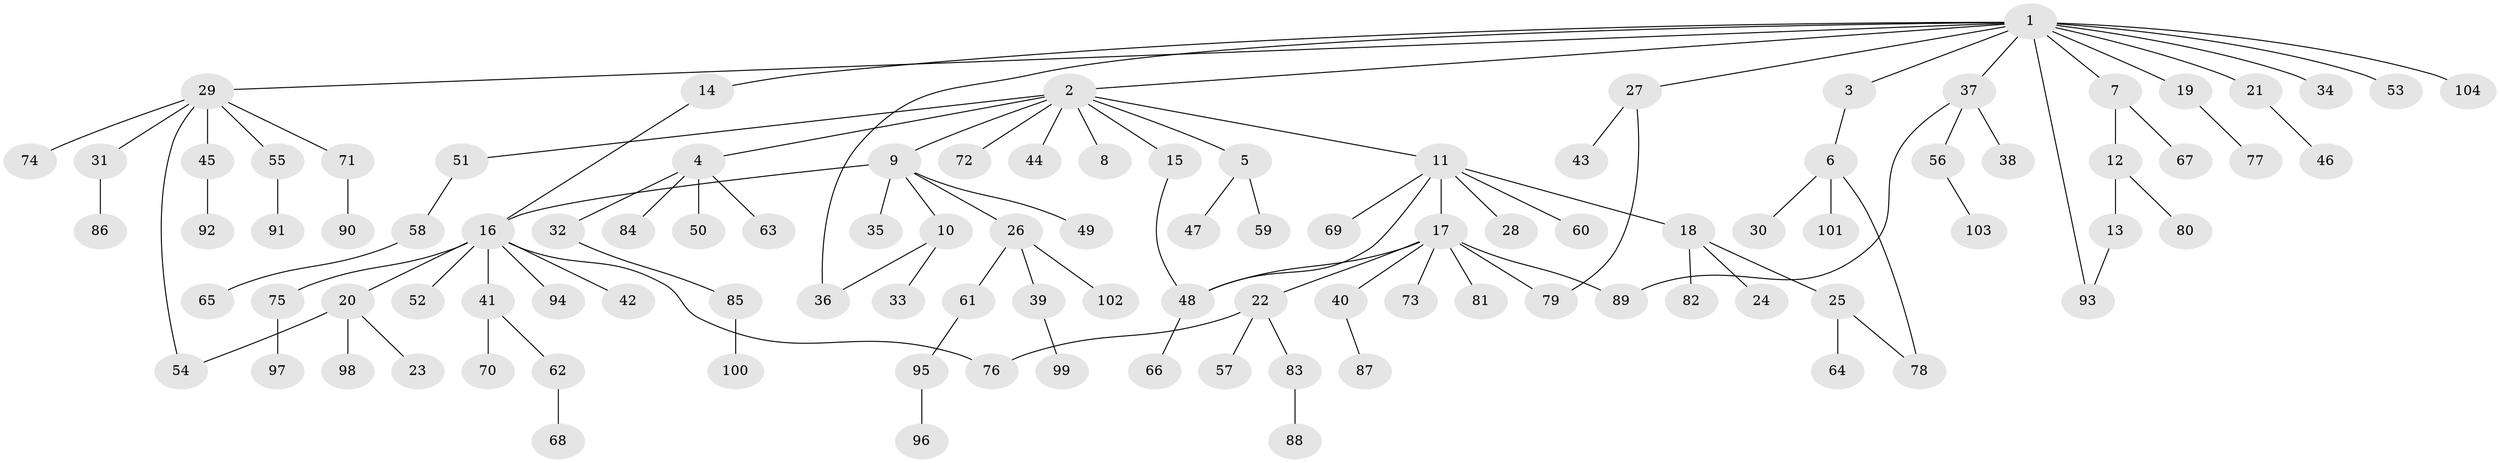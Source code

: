 // Generated by graph-tools (version 1.1) at 2025/35/03/09/25 02:35:23]
// undirected, 104 vertices, 113 edges
graph export_dot {
graph [start="1"]
  node [color=gray90,style=filled];
  1;
  2;
  3;
  4;
  5;
  6;
  7;
  8;
  9;
  10;
  11;
  12;
  13;
  14;
  15;
  16;
  17;
  18;
  19;
  20;
  21;
  22;
  23;
  24;
  25;
  26;
  27;
  28;
  29;
  30;
  31;
  32;
  33;
  34;
  35;
  36;
  37;
  38;
  39;
  40;
  41;
  42;
  43;
  44;
  45;
  46;
  47;
  48;
  49;
  50;
  51;
  52;
  53;
  54;
  55;
  56;
  57;
  58;
  59;
  60;
  61;
  62;
  63;
  64;
  65;
  66;
  67;
  68;
  69;
  70;
  71;
  72;
  73;
  74;
  75;
  76;
  77;
  78;
  79;
  80;
  81;
  82;
  83;
  84;
  85;
  86;
  87;
  88;
  89;
  90;
  91;
  92;
  93;
  94;
  95;
  96;
  97;
  98;
  99;
  100;
  101;
  102;
  103;
  104;
  1 -- 2;
  1 -- 3;
  1 -- 7;
  1 -- 14;
  1 -- 19;
  1 -- 21;
  1 -- 27;
  1 -- 29;
  1 -- 34;
  1 -- 36;
  1 -- 37;
  1 -- 53;
  1 -- 93;
  1 -- 104;
  2 -- 4;
  2 -- 5;
  2 -- 8;
  2 -- 9;
  2 -- 11;
  2 -- 15;
  2 -- 44;
  2 -- 51;
  2 -- 72;
  3 -- 6;
  4 -- 32;
  4 -- 50;
  4 -- 63;
  4 -- 84;
  5 -- 47;
  5 -- 59;
  6 -- 30;
  6 -- 78;
  6 -- 101;
  7 -- 12;
  7 -- 67;
  9 -- 10;
  9 -- 16;
  9 -- 26;
  9 -- 35;
  9 -- 49;
  10 -- 33;
  10 -- 36;
  11 -- 17;
  11 -- 18;
  11 -- 28;
  11 -- 48;
  11 -- 60;
  11 -- 69;
  12 -- 13;
  12 -- 80;
  13 -- 93;
  14 -- 16;
  15 -- 48;
  16 -- 20;
  16 -- 41;
  16 -- 42;
  16 -- 52;
  16 -- 75;
  16 -- 76;
  16 -- 94;
  17 -- 22;
  17 -- 40;
  17 -- 48;
  17 -- 73;
  17 -- 79;
  17 -- 81;
  17 -- 89;
  18 -- 24;
  18 -- 25;
  18 -- 82;
  19 -- 77;
  20 -- 23;
  20 -- 54;
  20 -- 98;
  21 -- 46;
  22 -- 57;
  22 -- 76;
  22 -- 83;
  25 -- 64;
  25 -- 78;
  26 -- 39;
  26 -- 61;
  26 -- 102;
  27 -- 43;
  27 -- 79;
  29 -- 31;
  29 -- 45;
  29 -- 54;
  29 -- 55;
  29 -- 71;
  29 -- 74;
  31 -- 86;
  32 -- 85;
  37 -- 38;
  37 -- 56;
  37 -- 89;
  39 -- 99;
  40 -- 87;
  41 -- 62;
  41 -- 70;
  45 -- 92;
  48 -- 66;
  51 -- 58;
  55 -- 91;
  56 -- 103;
  58 -- 65;
  61 -- 95;
  62 -- 68;
  71 -- 90;
  75 -- 97;
  83 -- 88;
  85 -- 100;
  95 -- 96;
}
